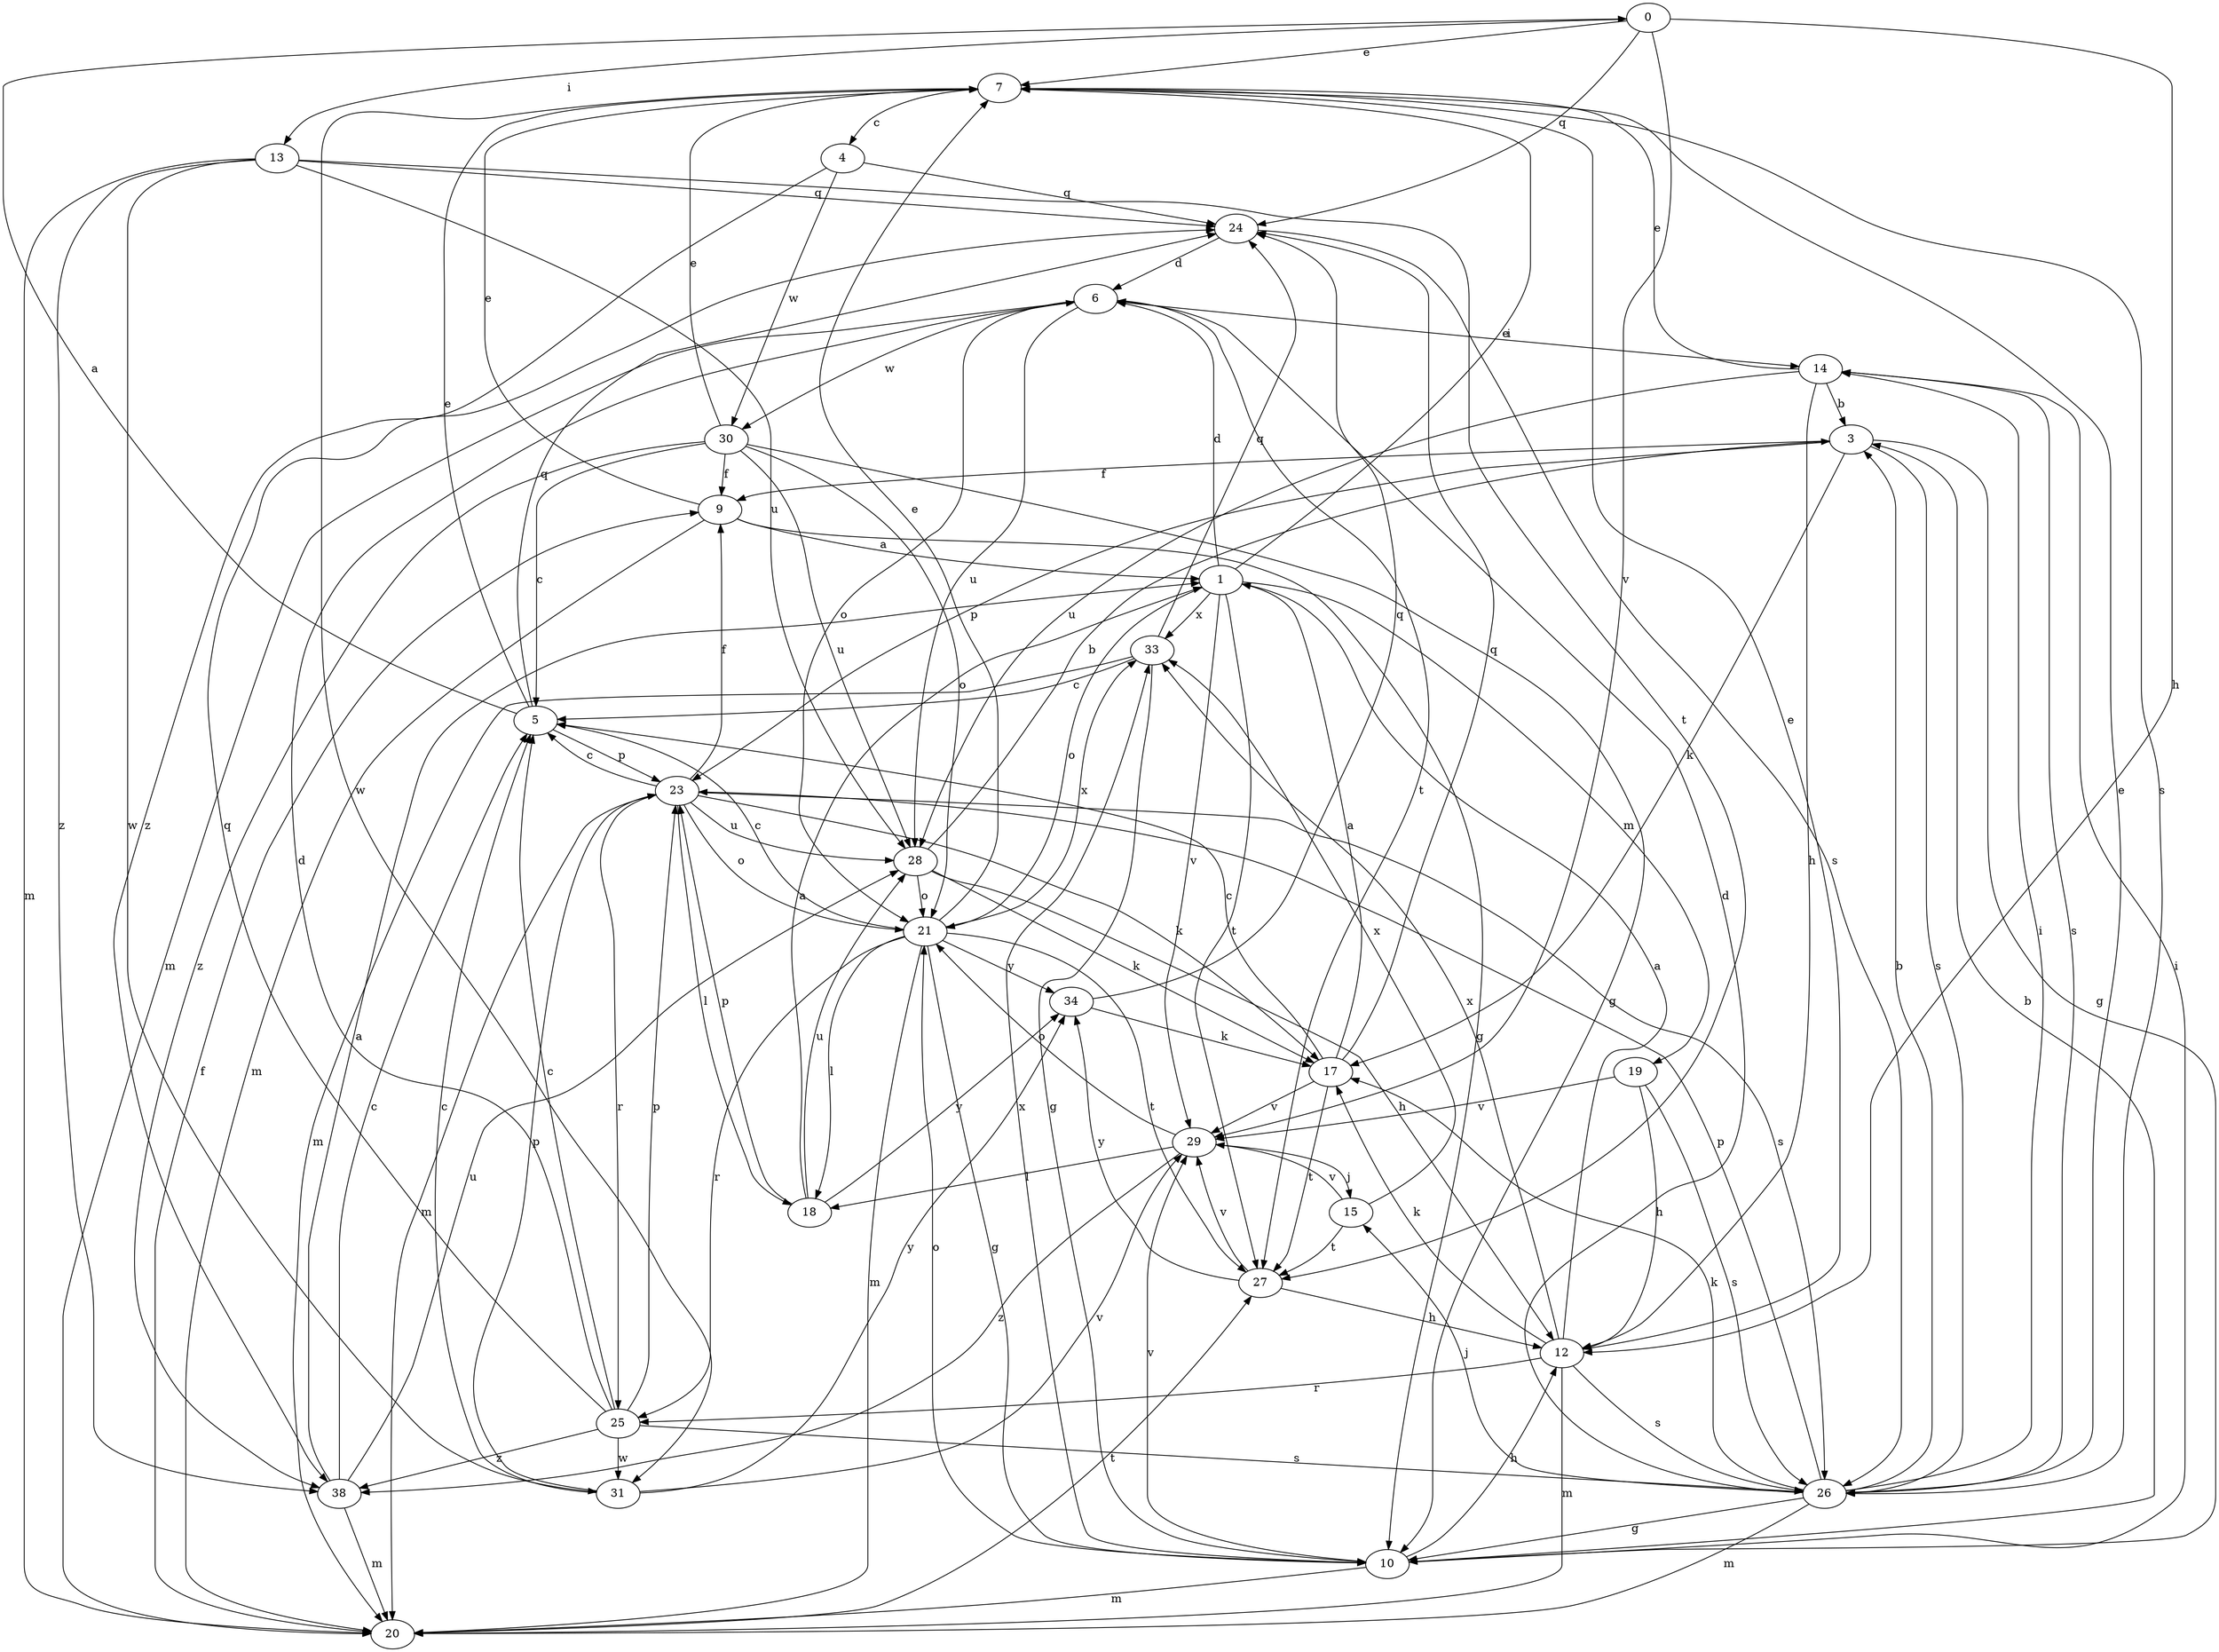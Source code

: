 strict digraph  {
0;
1;
3;
4;
5;
6;
7;
9;
10;
12;
13;
14;
15;
17;
18;
19;
20;
21;
23;
24;
25;
26;
27;
28;
29;
30;
31;
33;
34;
38;
0 -> 7  [label=e];
0 -> 12  [label=h];
0 -> 13  [label=i];
0 -> 24  [label=q];
0 -> 29  [label=v];
1 -> 6  [label=d];
1 -> 7  [label=e];
1 -> 19  [label=m];
1 -> 21  [label=o];
1 -> 27  [label=t];
1 -> 29  [label=v];
1 -> 33  [label=x];
3 -> 9  [label=f];
3 -> 10  [label=g];
3 -> 17  [label=k];
3 -> 23  [label=p];
3 -> 26  [label=s];
4 -> 24  [label=q];
4 -> 30  [label=w];
4 -> 38  [label=z];
5 -> 0  [label=a];
5 -> 7  [label=e];
5 -> 23  [label=p];
5 -> 24  [label=q];
6 -> 14  [label=i];
6 -> 20  [label=m];
6 -> 21  [label=o];
6 -> 27  [label=t];
6 -> 28  [label=u];
6 -> 30  [label=w];
7 -> 4  [label=c];
7 -> 26  [label=s];
7 -> 31  [label=w];
9 -> 1  [label=a];
9 -> 7  [label=e];
9 -> 10  [label=g];
9 -> 20  [label=m];
10 -> 3  [label=b];
10 -> 12  [label=h];
10 -> 14  [label=i];
10 -> 20  [label=m];
10 -> 21  [label=o];
10 -> 29  [label=v];
10 -> 33  [label=x];
12 -> 1  [label=a];
12 -> 7  [label=e];
12 -> 17  [label=k];
12 -> 20  [label=m];
12 -> 25  [label=r];
12 -> 26  [label=s];
12 -> 33  [label=x];
13 -> 20  [label=m];
13 -> 24  [label=q];
13 -> 27  [label=t];
13 -> 28  [label=u];
13 -> 31  [label=w];
13 -> 38  [label=z];
14 -> 3  [label=b];
14 -> 7  [label=e];
14 -> 12  [label=h];
14 -> 26  [label=s];
14 -> 28  [label=u];
15 -> 27  [label=t];
15 -> 29  [label=v];
15 -> 33  [label=x];
17 -> 1  [label=a];
17 -> 5  [label=c];
17 -> 24  [label=q];
17 -> 27  [label=t];
17 -> 29  [label=v];
18 -> 1  [label=a];
18 -> 23  [label=p];
18 -> 28  [label=u];
18 -> 34  [label=y];
19 -> 12  [label=h];
19 -> 26  [label=s];
19 -> 29  [label=v];
20 -> 9  [label=f];
20 -> 27  [label=t];
21 -> 5  [label=c];
21 -> 7  [label=e];
21 -> 10  [label=g];
21 -> 18  [label=l];
21 -> 20  [label=m];
21 -> 25  [label=r];
21 -> 27  [label=t];
21 -> 33  [label=x];
21 -> 34  [label=y];
23 -> 5  [label=c];
23 -> 9  [label=f];
23 -> 17  [label=k];
23 -> 18  [label=l];
23 -> 20  [label=m];
23 -> 21  [label=o];
23 -> 25  [label=r];
23 -> 26  [label=s];
23 -> 28  [label=u];
24 -> 6  [label=d];
24 -> 26  [label=s];
25 -> 5  [label=c];
25 -> 6  [label=d];
25 -> 23  [label=p];
25 -> 24  [label=q];
25 -> 26  [label=s];
25 -> 31  [label=w];
25 -> 38  [label=z];
26 -> 3  [label=b];
26 -> 6  [label=d];
26 -> 7  [label=e];
26 -> 10  [label=g];
26 -> 14  [label=i];
26 -> 15  [label=j];
26 -> 17  [label=k];
26 -> 20  [label=m];
26 -> 23  [label=p];
27 -> 12  [label=h];
27 -> 29  [label=v];
27 -> 34  [label=y];
28 -> 3  [label=b];
28 -> 12  [label=h];
28 -> 17  [label=k];
28 -> 21  [label=o];
29 -> 15  [label=j];
29 -> 18  [label=l];
29 -> 21  [label=o];
29 -> 38  [label=z];
30 -> 5  [label=c];
30 -> 7  [label=e];
30 -> 9  [label=f];
30 -> 10  [label=g];
30 -> 21  [label=o];
30 -> 28  [label=u];
30 -> 38  [label=z];
31 -> 5  [label=c];
31 -> 23  [label=p];
31 -> 29  [label=v];
31 -> 34  [label=y];
33 -> 5  [label=c];
33 -> 10  [label=g];
33 -> 20  [label=m];
33 -> 24  [label=q];
34 -> 17  [label=k];
34 -> 24  [label=q];
38 -> 1  [label=a];
38 -> 5  [label=c];
38 -> 20  [label=m];
38 -> 28  [label=u];
}
